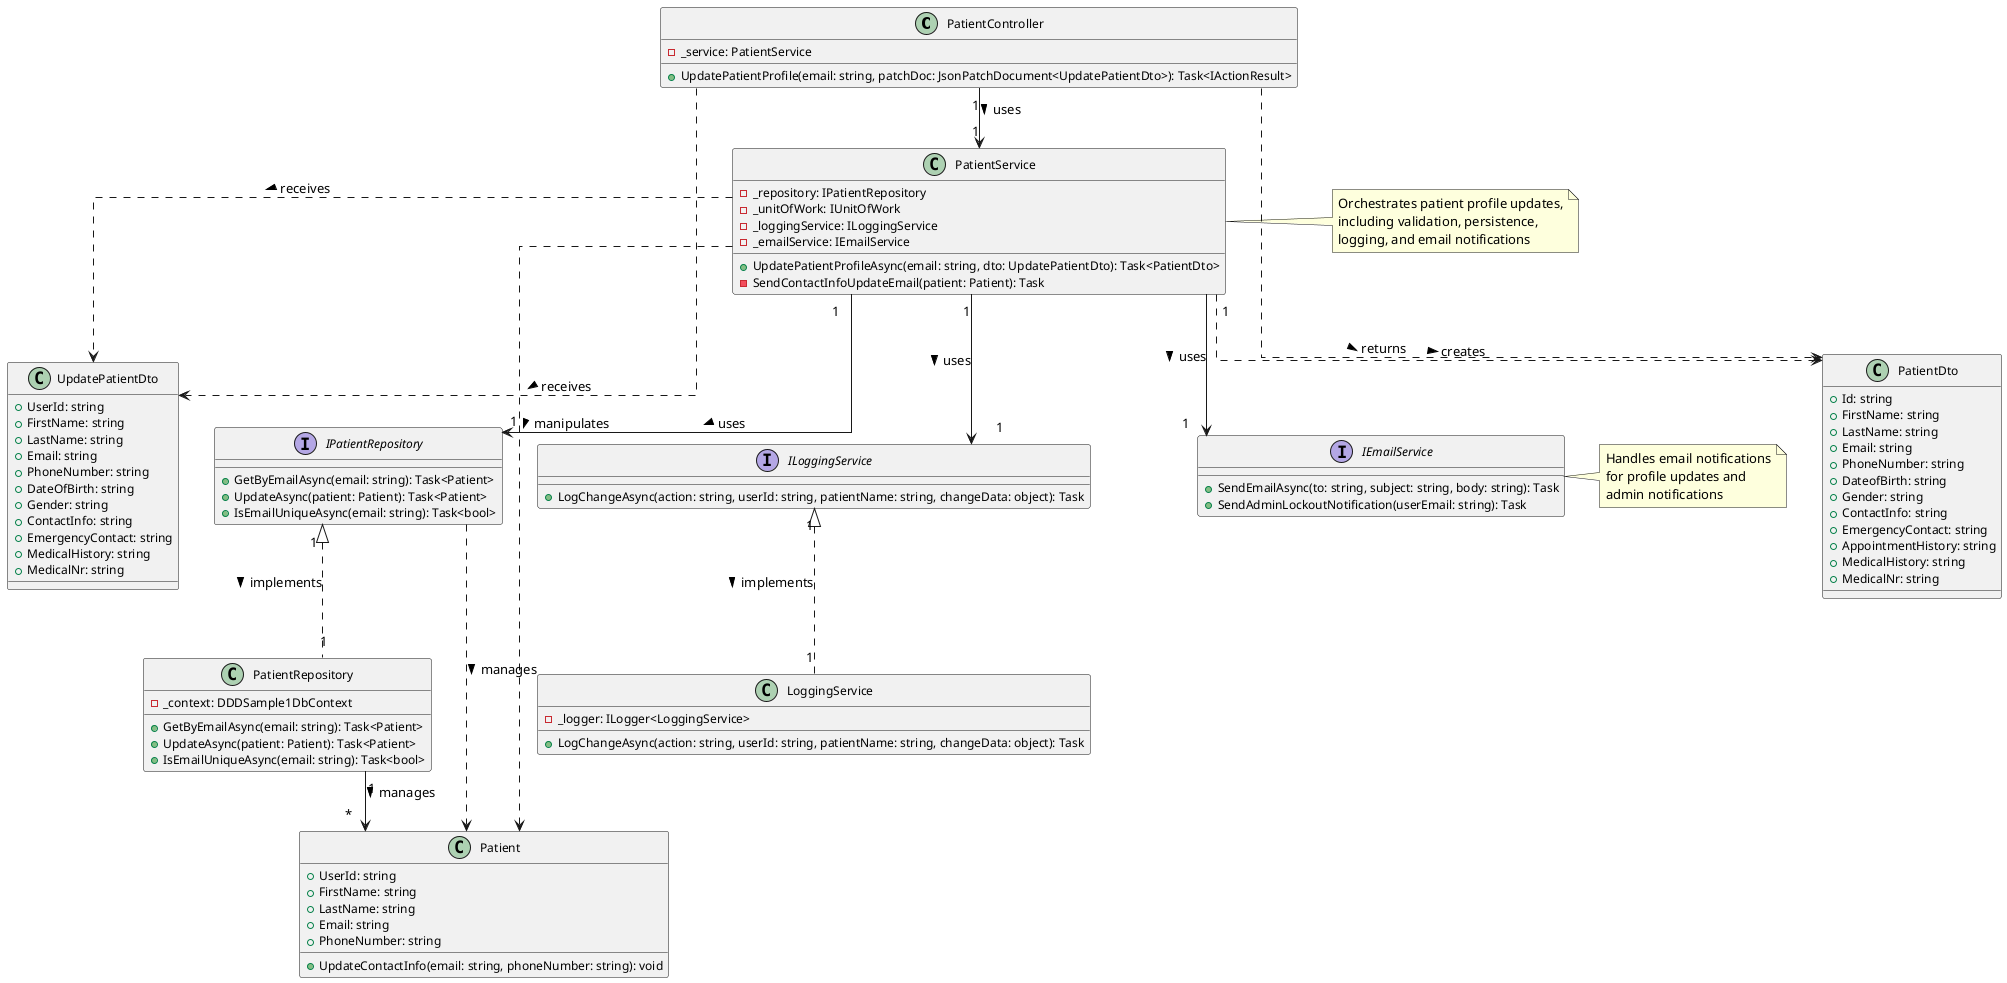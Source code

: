 @startuml namespace User story 5.1.4 class diagram
skinparam classFontSize 14
skinparam classFontName Arial
skinparam classAttributeFontSize 12
skinparam classAttributeFontName Arial
skinparam linetype ortho

class PatientController {
  - _service: PatientService
  + UpdatePatientProfile(email: string, patchDoc: JsonPatchDocument<UpdatePatientDto>): Task<IActionResult>
}

class PatientService {
  - _repository: IPatientRepository
  - _unitOfWork: IUnitOfWork
  - _loggingService: ILoggingService
  - _emailService: IEmailService
  + UpdatePatientProfileAsync(email: string, dto: UpdatePatientDto): Task<PatientDto>
  - SendContactInfoUpdateEmail(patient: Patient): Task
}

class PatientDto {
  + Id: string
  + FirstName: string
  + LastName: string
  + Email: string
  + PhoneNumber: string
  + DateofBirth: string
  + Gender: string
  + ContactInfo: string
  + EmergencyContact: string
  + AppointmentHistory: string
  + MedicalHistory: string
  + MedicalNr: string
}

class UpdatePatientDto {
  + UserId: string
  + FirstName: string
  + LastName: string
  + Email: string
  + PhoneNumber: string
  + DateOfBirth: string
  + Gender: string
  + ContactInfo: string
  + EmergencyContact: string
  + MedicalHistory: string
  + MedicalNr: string
}

interface IPatientRepository {
  + GetByEmailAsync(email: string): Task<Patient>
  + UpdateAsync(patient: Patient): Task<Patient>
  + IsEmailUniqueAsync(email: string): Task<bool>
}

class PatientRepository {
  - _context: DDDSample1DbContext
  + GetByEmailAsync(email: string): Task<Patient>
  + UpdateAsync(patient: Patient): Task<Patient>
  + IsEmailUniqueAsync(email: string): Task<bool>
}

interface ILoggingService {
  + LogChangeAsync(action: string, userId: string, patientName: string, changeData: object): Task
}

class LoggingService {
  - _logger: ILogger<LoggingService>
  + LogChangeAsync(action: string, userId: string, patientName: string, changeData: object): Task
}

interface IEmailService {
  + SendEmailAsync(to: string, subject: string, body: string): Task
  + SendAdminLockoutNotification(userEmail: string): Task
}

class Patient {
  + UserId: string
  + FirstName: string
  + LastName: string
  + Email: string
  + PhoneNumber: string
  + UpdateContactInfo(email: string, phoneNumber: string): void
}

PatientController "1" --> "1" PatientService : uses >
PatientController ..> PatientDto : returns >
PatientController ..> UpdatePatientDto : receives >

PatientService "1" --> "1" IPatientRepository : uses >
PatientService "1" --> "1" ILoggingService : uses >
PatientService "1" --> "1" IEmailService : uses >
PatientService ..> PatientDto : creates >
PatientService ..> UpdatePatientDto : receives >
PatientService ..> Patient : manipulates >

IPatientRepository "1" <|.. "1" PatientRepository : implements >
IPatientRepository ..> Patient : manages >

ILoggingService "1" <|.. "1" LoggingService : implements >

PatientRepository "1" --> "*" Patient : manages >

note right of PatientService
  Orchestrates patient profile updates,
  including validation, persistence,
  logging, and email notifications
end note

note right of IEmailService
  Handles email notifications
  for profile updates and
  admin notifications
end note
@enduml
